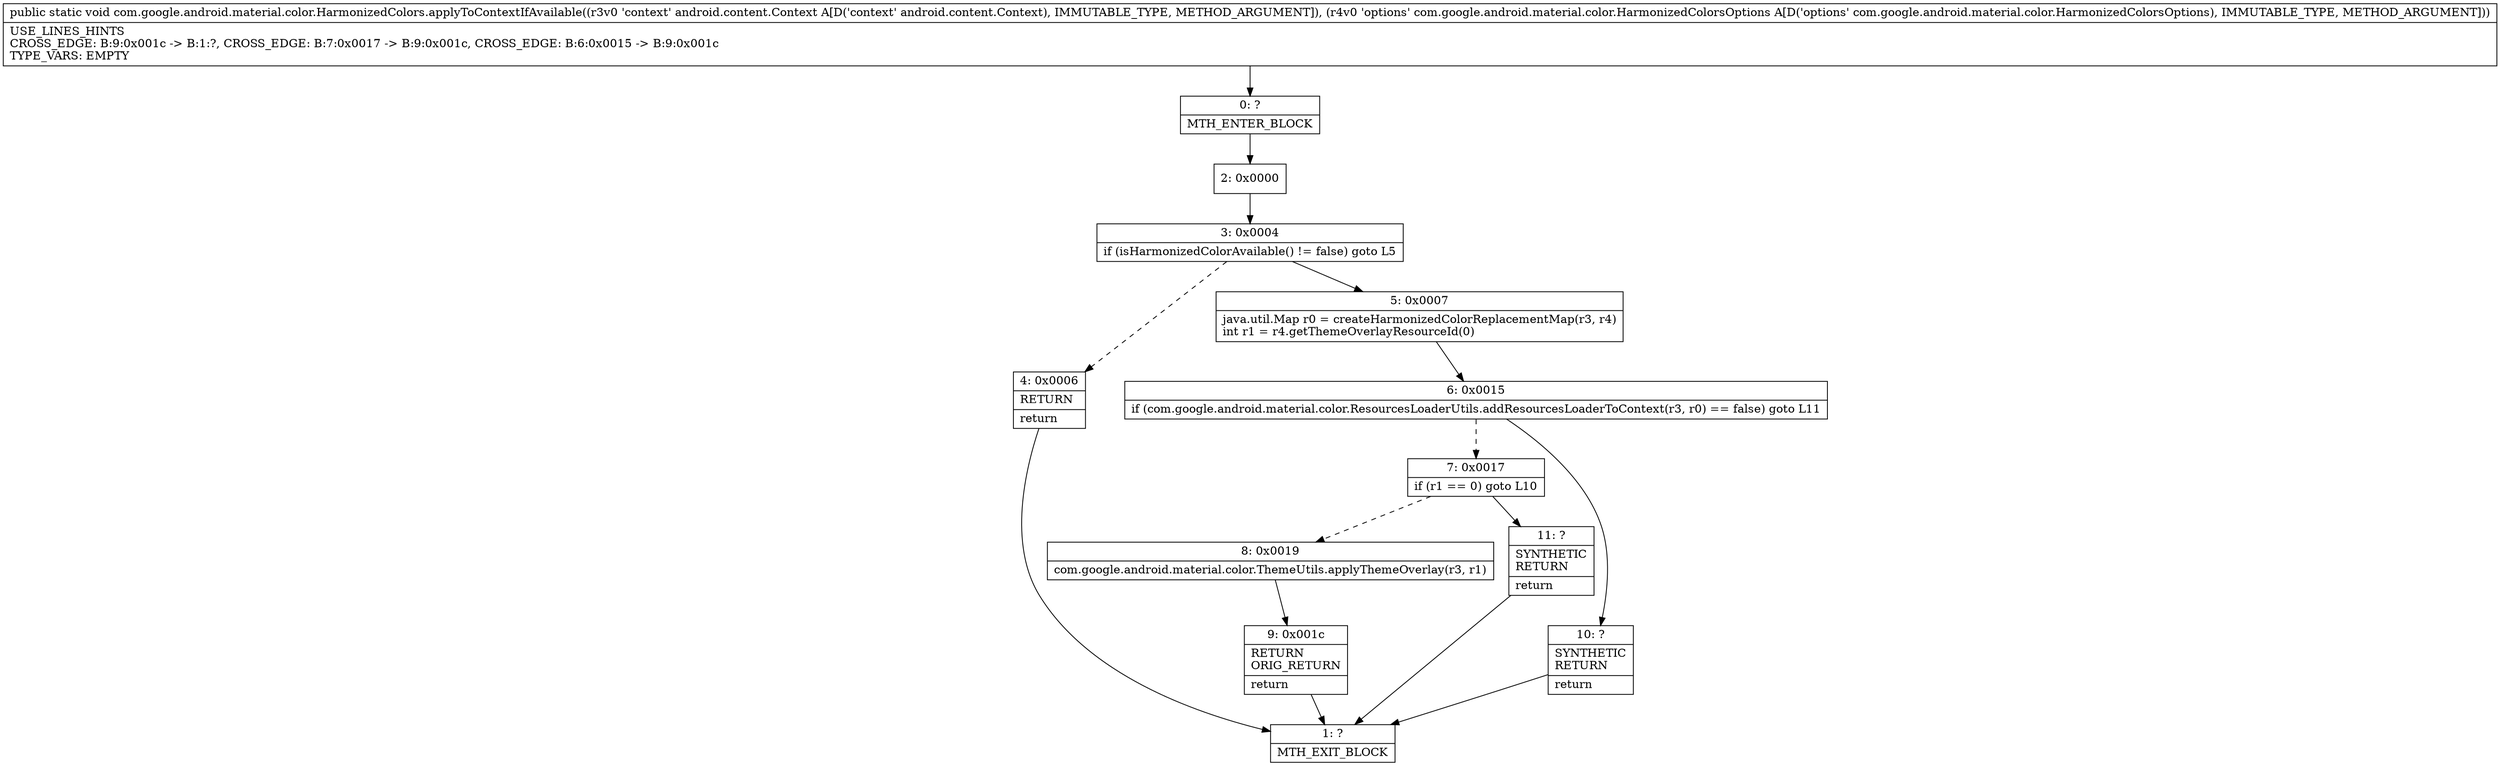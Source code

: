 digraph "CFG forcom.google.android.material.color.HarmonizedColors.applyToContextIfAvailable(Landroid\/content\/Context;Lcom\/google\/android\/material\/color\/HarmonizedColorsOptions;)V" {
Node_0 [shape=record,label="{0\:\ ?|MTH_ENTER_BLOCK\l}"];
Node_2 [shape=record,label="{2\:\ 0x0000}"];
Node_3 [shape=record,label="{3\:\ 0x0004|if (isHarmonizedColorAvailable() != false) goto L5\l}"];
Node_4 [shape=record,label="{4\:\ 0x0006|RETURN\l|return\l}"];
Node_1 [shape=record,label="{1\:\ ?|MTH_EXIT_BLOCK\l}"];
Node_5 [shape=record,label="{5\:\ 0x0007|java.util.Map r0 = createHarmonizedColorReplacementMap(r3, r4)\lint r1 = r4.getThemeOverlayResourceId(0)\l}"];
Node_6 [shape=record,label="{6\:\ 0x0015|if (com.google.android.material.color.ResourcesLoaderUtils.addResourcesLoaderToContext(r3, r0) == false) goto L11\l}"];
Node_7 [shape=record,label="{7\:\ 0x0017|if (r1 == 0) goto L10\l}"];
Node_8 [shape=record,label="{8\:\ 0x0019|com.google.android.material.color.ThemeUtils.applyThemeOverlay(r3, r1)\l}"];
Node_9 [shape=record,label="{9\:\ 0x001c|RETURN\lORIG_RETURN\l|return\l}"];
Node_11 [shape=record,label="{11\:\ ?|SYNTHETIC\lRETURN\l|return\l}"];
Node_10 [shape=record,label="{10\:\ ?|SYNTHETIC\lRETURN\l|return\l}"];
MethodNode[shape=record,label="{public static void com.google.android.material.color.HarmonizedColors.applyToContextIfAvailable((r3v0 'context' android.content.Context A[D('context' android.content.Context), IMMUTABLE_TYPE, METHOD_ARGUMENT]), (r4v0 'options' com.google.android.material.color.HarmonizedColorsOptions A[D('options' com.google.android.material.color.HarmonizedColorsOptions), IMMUTABLE_TYPE, METHOD_ARGUMENT]))  | USE_LINES_HINTS\lCROSS_EDGE: B:9:0x001c \-\> B:1:?, CROSS_EDGE: B:7:0x0017 \-\> B:9:0x001c, CROSS_EDGE: B:6:0x0015 \-\> B:9:0x001c\lTYPE_VARS: EMPTY\l}"];
MethodNode -> Node_0;Node_0 -> Node_2;
Node_2 -> Node_3;
Node_3 -> Node_4[style=dashed];
Node_3 -> Node_5;
Node_4 -> Node_1;
Node_5 -> Node_6;
Node_6 -> Node_7[style=dashed];
Node_6 -> Node_10;
Node_7 -> Node_8[style=dashed];
Node_7 -> Node_11;
Node_8 -> Node_9;
Node_9 -> Node_1;
Node_11 -> Node_1;
Node_10 -> Node_1;
}

